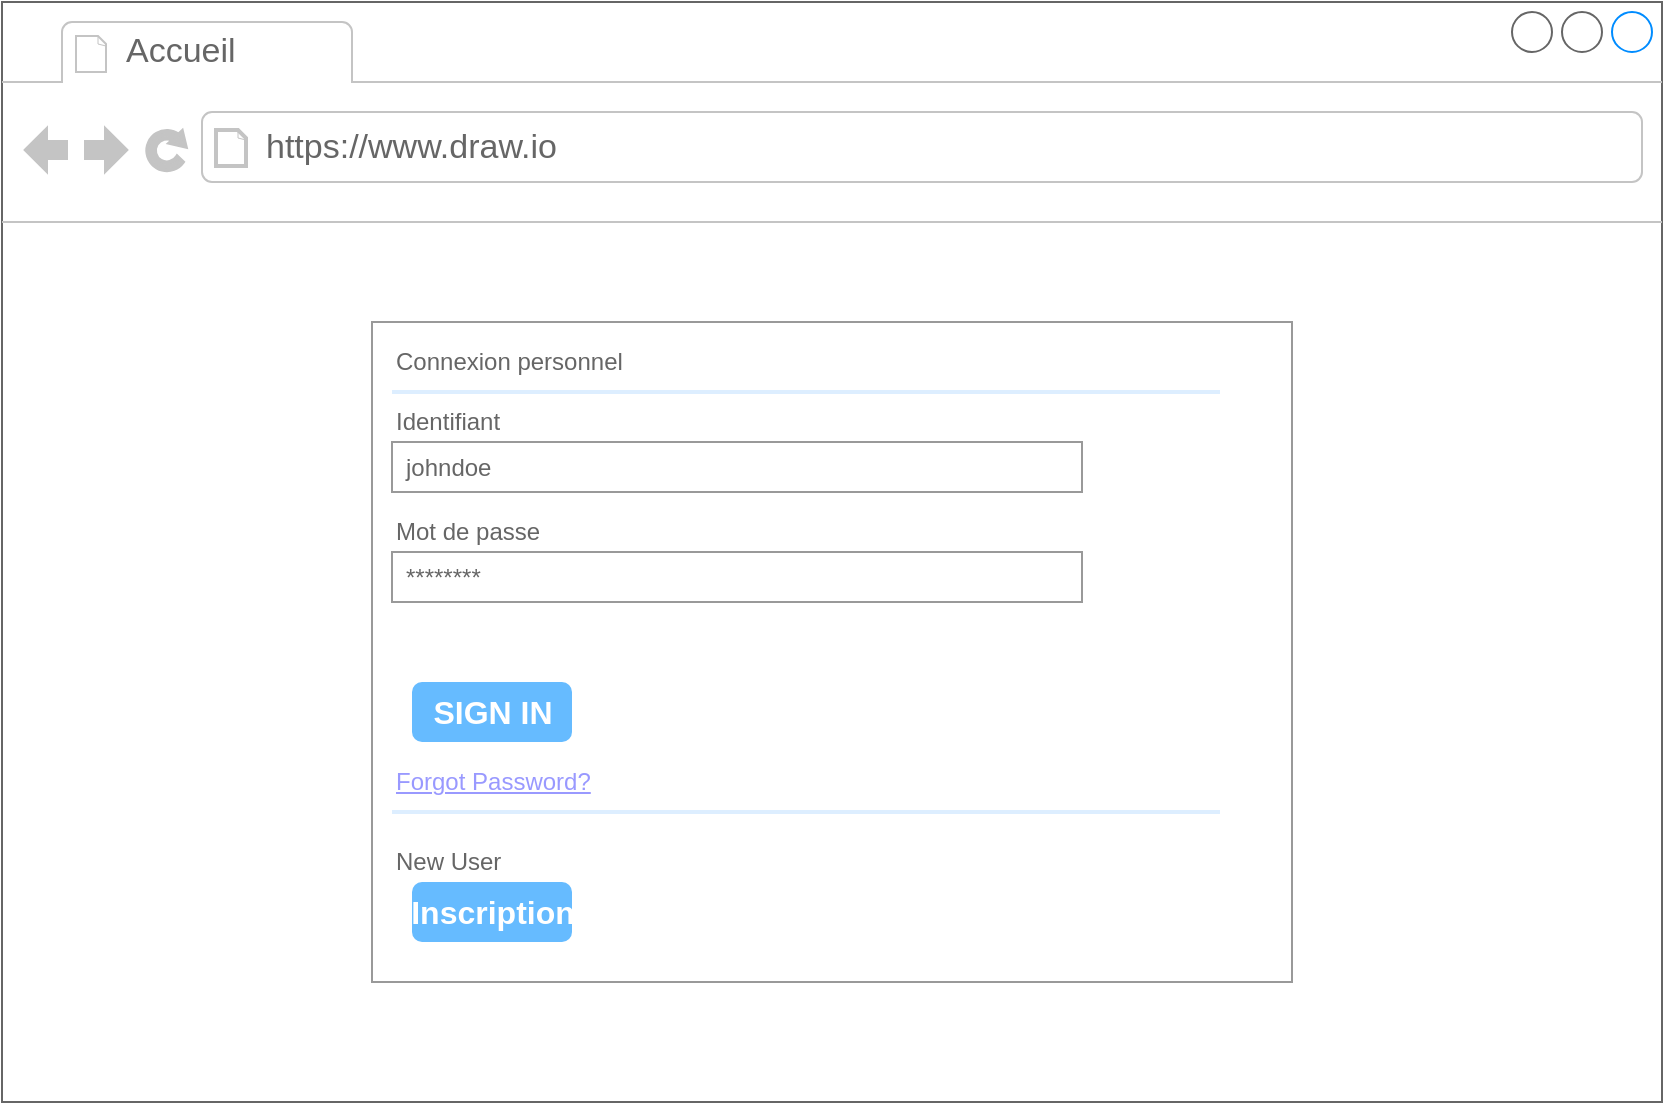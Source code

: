<mxfile version="15.5.4" type="embed" pages="8"><diagram id="23iRSUPoRavnBvh4doch" name="Accueil"><mxGraphModel dx="885" dy="395" grid="1" gridSize="10" guides="1" tooltips="1" connect="1" arrows="1" fold="1" page="1" pageScale="1" pageWidth="827" pageHeight="1169" math="0" shadow="0"><root><mxCell id="0"/><mxCell id="1" parent="0"/><mxCell id="2" value="" style="strokeWidth=1;shadow=0;dashed=0;align=center;html=1;shape=mxgraph.mockup.containers.browserWindow;rSize=0;strokeColor=#666666;strokeColor2=#008cff;strokeColor3=#c4c4c4;mainText=,;recursiveResize=0;" parent="1" vertex="1"><mxGeometry y="120" width="830" height="550" as="geometry"/></mxCell><mxCell id="3" value="Accueil" style="strokeWidth=1;shadow=0;dashed=0;align=center;html=1;shape=mxgraph.mockup.containers.anchor;fontSize=17;fontColor=#666666;align=left;" parent="2" vertex="1"><mxGeometry x="60" y="12" width="110" height="26" as="geometry"/></mxCell><mxCell id="4" value="https://www.draw.io" style="strokeWidth=1;shadow=0;dashed=0;align=center;html=1;shape=mxgraph.mockup.containers.anchor;rSize=0;fontSize=17;fontColor=#666666;align=left;" parent="2" vertex="1"><mxGeometry x="130" y="60" width="250" height="26" as="geometry"/></mxCell><mxCell id="5" value="" style="strokeWidth=1;shadow=0;dashed=0;align=center;html=1;shape=mxgraph.mockup.forms.rrect;rSize=0;strokeColor=#999999;fillColor=#ffffff;" parent="2" vertex="1"><mxGeometry x="185" y="160" width="460" height="330" as="geometry"/></mxCell><mxCell id="6" value="Connexion personnel" style="strokeWidth=1;shadow=0;dashed=0;align=center;html=1;shape=mxgraph.mockup.forms.anchor;fontSize=12;fontColor=#666666;align=left;resizeWidth=1;spacingLeft=0;" parent="5" vertex="1"><mxGeometry width="230" height="20" relative="1" as="geometry"><mxPoint x="10" y="10" as="offset"/></mxGeometry></mxCell><mxCell id="7" value="" style="shape=line;strokeColor=#ddeeff;strokeWidth=2;html=1;resizeWidth=1;" parent="5" vertex="1"><mxGeometry width="414" height="10" relative="1" as="geometry"><mxPoint x="10" y="30" as="offset"/></mxGeometry></mxCell><mxCell id="8" value="Identifiant" style="strokeWidth=1;shadow=0;dashed=0;align=center;html=1;shape=mxgraph.mockup.forms.anchor;fontSize=12;fontColor=#666666;align=left;resizeWidth=1;spacingLeft=0;" parent="5" vertex="1"><mxGeometry width="230" height="20" relative="1" as="geometry"><mxPoint x="10" y="40" as="offset"/></mxGeometry></mxCell><mxCell id="9" value="johndoe" style="strokeWidth=1;shadow=0;dashed=0;align=center;html=1;shape=mxgraph.mockup.forms.rrect;rSize=0;strokeColor=#999999;fontColor=#666666;align=left;spacingLeft=5;resizeWidth=1;" parent="5" vertex="1"><mxGeometry width="345" height="25" relative="1" as="geometry"><mxPoint x="10" y="60" as="offset"/></mxGeometry></mxCell><mxCell id="10" value="Mot de passe" style="strokeWidth=1;shadow=0;dashed=0;align=center;html=1;shape=mxgraph.mockup.forms.anchor;fontSize=12;fontColor=#666666;align=left;resizeWidth=1;spacingLeft=0;" parent="5" vertex="1"><mxGeometry width="230" height="20" relative="1" as="geometry"><mxPoint x="10" y="95" as="offset"/></mxGeometry></mxCell><mxCell id="11" value="********" style="strokeWidth=1;shadow=0;dashed=0;align=center;html=1;shape=mxgraph.mockup.forms.rrect;rSize=0;strokeColor=#999999;fontColor=#666666;align=left;spacingLeft=5;resizeWidth=1;" parent="5" vertex="1"><mxGeometry width="345" height="25" relative="1" as="geometry"><mxPoint x="10" y="115" as="offset"/></mxGeometry></mxCell><mxCell id="12" value="SIGN IN" style="strokeWidth=1;shadow=0;dashed=0;align=center;html=1;shape=mxgraph.mockup.forms.rrect;rSize=5;strokeColor=none;fontColor=#ffffff;fillColor=#66bbff;fontSize=16;fontStyle=1;" parent="5" vertex="1"><mxGeometry y="1" width="80" height="30" relative="1" as="geometry"><mxPoint x="20" y="-150" as="offset"/></mxGeometry></mxCell><mxCell id="13" value="Forgot Password?" style="strokeWidth=1;shadow=0;dashed=0;align=center;html=1;shape=mxgraph.mockup.forms.anchor;fontSize=12;fontColor=#9999ff;align=left;spacingLeft=0;fontStyle=4;resizeWidth=1;" parent="5" vertex="1"><mxGeometry y="1" width="345" height="20" relative="1" as="geometry"><mxPoint x="10" y="-110" as="offset"/></mxGeometry></mxCell><mxCell id="14" value="" style="shape=line;strokeColor=#ddeeff;strokeWidth=2;html=1;resizeWidth=1;" parent="5" vertex="1"><mxGeometry y="1" width="414" height="10" relative="1" as="geometry"><mxPoint x="10" y="-90" as="offset"/></mxGeometry></mxCell><mxCell id="15" value="New User" style="strokeWidth=1;shadow=0;dashed=0;align=center;html=1;shape=mxgraph.mockup.forms.anchor;fontSize=12;fontColor=#666666;align=left;spacingLeft=0;resizeWidth=1;" parent="5" vertex="1"><mxGeometry y="1" width="345" height="20" relative="1" as="geometry"><mxPoint x="10" y="-70" as="offset"/></mxGeometry></mxCell><mxCell id="16" value="Inscription" style="strokeWidth=1;shadow=0;dashed=0;align=center;html=1;shape=mxgraph.mockup.forms.rrect;rSize=5;strokeColor=none;fontColor=#ffffff;fillColor=#66bbff;fontSize=16;fontStyle=1;" parent="5" vertex="1"><mxGeometry y="1" width="80" height="30" relative="1" as="geometry"><mxPoint x="20" y="-50" as="offset"/></mxGeometry></mxCell></root></mxGraphModel></diagram><diagram id="w1JVWfdvNgA58QYvT9Tp" name="usager"><mxGraphModel dx="1735" dy="395" grid="1" gridSize="10" guides="1" tooltips="1" connect="1" arrows="1" fold="1" page="1" pageScale="1" pageWidth="850" pageHeight="1100" math="0" shadow="0"><root><mxCell id="FXogF5825aY5okPWwUbB-0"/><mxCell id="FXogF5825aY5okPWwUbB-1" parent="FXogF5825aY5okPWwUbB-0"/><mxCell id="FXogF5825aY5okPWwUbB-2" value="" style="strokeWidth=1;shadow=0;dashed=0;align=center;html=1;shape=mxgraph.mockup.containers.browserWindow;rSize=0;strokeColor=#666666;strokeColor2=#008cff;strokeColor3=#c4c4c4;mainText=,;recursiveResize=0;" parent="FXogF5825aY5okPWwUbB-1" vertex="1"><mxGeometry x="-740" y="40" width="850" height="550" as="geometry"/></mxCell><mxCell id="FXogF5825aY5okPWwUbB-3" value="Gestion usagé" style="strokeWidth=1;shadow=0;dashed=0;align=center;html=1;shape=mxgraph.mockup.containers.anchor;fontSize=17;fontColor=#666666;align=left;" parent="FXogF5825aY5okPWwUbB-2" vertex="1"><mxGeometry x="60" y="12" width="110" height="26" as="geometry"/></mxCell><mxCell id="FXogF5825aY5okPWwUbB-4" value="https://www.draw.io" style="strokeWidth=1;shadow=0;dashed=0;align=center;html=1;shape=mxgraph.mockup.containers.anchor;rSize=0;fontSize=17;fontColor=#666666;align=left;" parent="FXogF5825aY5okPWwUbB-2" vertex="1"><mxGeometry x="130" y="60" width="250" height="26" as="geometry"/></mxCell><mxCell id="h6m-qADMqnZgZN6OXdv6-3" value="Numéro carte" style="html=1;shadow=0;dashed=0;shape=mxgraph.bootstrap.rrect;rSize=5;strokeColor=#CED4DA;html=1;whiteSpace=wrap;fillColor=#FFFFFF;fontColor=#7D868C;align=left;spacingLeft=0;spacing=15;fontSize=14;" parent="FXogF5825aY5okPWwUbB-2" vertex="1"><mxGeometry x="30" y="368" width="800" height="40" as="geometry"/></mxCell><mxCell id="h6m-qADMqnZgZN6OXdv6-4" value="&lt;a href=&quot;data:page/id,OX6uhfGl7QoH1h6OVBTH&quot;&gt;Button&lt;/a&gt;" style="html=1;shadow=0;dashed=0;shape=mxgraph.bootstrap.rightButton;strokeColor=#6C757D;gradientColor=inherit;fontColor=inherit;fillColor=inherit;rSize=5;perimeter=none;whiteSpace=wrap;resizeHeight=1;fontSize=14;" parent="h6m-qADMqnZgZN6OXdv6-3" vertex="1"><mxGeometry x="1" width="70" height="40" relative="1" as="geometry"><mxPoint x="-70" as="offset"/></mxGeometry></mxCell><mxCell id="_HGGulNDujiczVlN-006-0" value="&lt;a href=&quot;data:page/id,KjxrHHM_2eM6QNUSWkjc&quot;&gt;Inscrire usager&lt;/a&gt;" style="html=1;shadow=0;dashed=0;shape=mxgraph.bootstrap.rrect;rSize=5;strokeColor=none;strokeWidth=1;fillColor=#33A64C;fontColor=#FFFFFF;whiteSpace=wrap;align=center;verticalAlign=middle;spacingLeft=0;fontStyle=0;fontSize=16;spacing=5;" parent="FXogF5825aY5okPWwUbB-2" vertex="1"><mxGeometry x="180" y="488" width="460" height="40" as="geometry"/></mxCell><mxCell id="h6m-qADMqnZgZN6OXdv6-0" value="" style="rounded=0;whiteSpace=wrap;html=1;" parent="FXogF5825aY5okPWwUbB-2" vertex="1"><mxGeometry x="290" y="168" width="220" height="110" as="geometry"/></mxCell><mxCell id="h6m-qADMqnZgZN6OXdv6-1" value="" style="endArrow=none;html=1;rounded=0;exitX=0;exitY=0.5;exitDx=0;exitDy=0;entryX=1;entryY=0.5;entryDx=0;entryDy=0;" parent="FXogF5825aY5okPWwUbB-2" source="h6m-qADMqnZgZN6OXdv6-0" target="h6m-qADMqnZgZN6OXdv6-0" edge="1"><mxGeometry width="50" height="50" relative="1" as="geometry"><mxPoint x="420" y="178" as="sourcePoint"/><mxPoint x="470" y="128" as="targetPoint"/></mxGeometry></mxCell><mxCell id="h6m-qADMqnZgZN6OXdv6-5" value="nom" style="html=1;shadow=0;dashed=0;shape=mxgraph.bootstrap.rrect;rSize=5;strokeColor=#CED4DA;html=1;whiteSpace=wrap;fillColor=#FFFFFF;fontColor=#7D868C;align=left;spacingLeft=0;spacing=15;fontSize=14;" parent="FXogF5825aY5okPWwUbB-2" vertex="1"><mxGeometry x="30" y="298" width="800" height="40" as="geometry"/></mxCell><mxCell id="h6m-qADMqnZgZN6OXdv6-6" value="&lt;a href=&quot;data:page/id,OX6uhfGl7QoH1h6OVBTH&quot;&gt;Button&lt;/a&gt;" style="html=1;shadow=0;dashed=0;shape=mxgraph.bootstrap.rightButton;strokeColor=#6C757D;gradientColor=inherit;fontColor=inherit;fillColor=inherit;rSize=5;perimeter=none;whiteSpace=wrap;resizeHeight=1;fontSize=14;" parent="h6m-qADMqnZgZN6OXdv6-5" vertex="1"><mxGeometry x="1" width="70" height="40" relative="1" as="geometry"><mxPoint x="-70" as="offset"/></mxGeometry></mxCell><mxCell id="h6m-qADMqnZgZN6OXdv6-2" value="scan QR CODE" style="text;html=1;strokeColor=none;fillColor=none;align=center;verticalAlign=middle;whiteSpace=wrap;rounded=0;" parent="FXogF5825aY5okPWwUbB-2" vertex="1"><mxGeometry x="330" y="190" width="140" height="20" as="geometry"/></mxCell></root></mxGraphModel></diagram><diagram id="OX6uhfGl7QoH1h6OVBTH" name="ficheusager"><mxGraphModel dx="1735" dy="395" grid="1" gridSize="10" guides="1" tooltips="1" connect="1" arrows="1" fold="1" page="1" pageScale="1" pageWidth="850" pageHeight="1100" math="0" shadow="0"><root><mxCell id="lnm83Jf3yszPMnmssqCx-0"/><mxCell id="lnm83Jf3yszPMnmssqCx-1" parent="lnm83Jf3yszPMnmssqCx-0"/><mxCell id="ghShu6xjzQOwhjPBkqk_-0" value="" style="strokeWidth=1;shadow=0;dashed=0;align=center;html=1;shape=mxgraph.mockup.containers.browserWindow;rSize=0;strokeColor=#666666;strokeColor2=#008cff;strokeColor3=#c4c4c4;mainText=,;recursiveResize=0;" parent="lnm83Jf3yszPMnmssqCx-1" vertex="1"><mxGeometry x="-810" y="50" width="850" height="550" as="geometry"/></mxCell><mxCell id="ghShu6xjzQOwhjPBkqk_-1" value="fiche usagé" style="strokeWidth=1;shadow=0;dashed=0;align=center;html=1;shape=mxgraph.mockup.containers.anchor;fontSize=17;fontColor=#666666;align=left;" parent="ghShu6xjzQOwhjPBkqk_-0" vertex="1"><mxGeometry x="60" y="12" width="110" height="26" as="geometry"/></mxCell><mxCell id="ghShu6xjzQOwhjPBkqk_-2" value="https://www.draw.io" style="strokeWidth=1;shadow=0;dashed=0;align=center;html=1;shape=mxgraph.mockup.containers.anchor;rSize=0;fontSize=17;fontColor=#666666;align=left;" parent="ghShu6xjzQOwhjPBkqk_-0" vertex="1"><mxGeometry x="130" y="60" width="250" height="26" as="geometry"/></mxCell><mxCell id="2oab3P20DJ9sjXhleJqS-1" value="&lt;b&gt;&lt;font style=&quot;font-size: 20px&quot;&gt;Caumartin François-regis&lt;/font&gt;&lt;/b&gt;&lt;br style=&quot;font-size: 14px&quot;&gt;&lt;br style=&quot;font-size: 14px&quot;&gt;Adresse : 1 rue de la rue&lt;br&gt;Téléphone : 0612458452&lt;br&gt;Email : blabla@gmail.com&lt;br&gt;Cotisation : &lt;font color=&quot;#45ff30&quot;&gt;Payé&lt;/font&gt;" style="html=1;shadow=0;dashed=0;shape=mxgraph.bootstrap.rrect;rSize=5;strokeColor=#DFDFDF;html=1;whiteSpace=wrap;fillColor=#ffffff;fontColor=#000000;verticalAlign=bottom;align=left;spacing=20;spacingBottom=50;fontSize=14;" parent="ghShu6xjzQOwhjPBkqk_-0" vertex="1"><mxGeometry x="170" y="150" width="450" height="350" as="geometry"/></mxCell><mxCell id="2oab3P20DJ9sjXhleJqS-2" value="Image cap" style="html=1;shadow=0;dashed=0;shape=mxgraph.bootstrap.topButton;rSize=5;perimeter=none;whiteSpace=wrap;fillColor=#868E96;strokeColor=#DFDFDF;fontColor=#DEE2E6;resizeWidth=1;fontSize=18;" parent="2oab3P20DJ9sjXhleJqS-1" vertex="1"><mxGeometry width="450" height="130" relative="1" as="geometry"/></mxCell><mxCell id="2oab3P20DJ9sjXhleJqS-4" value="" style="verticalLabelPosition=bottom;shadow=0;dashed=0;align=center;html=1;verticalAlign=top;strokeWidth=1;shape=mxgraph.mockup.containers.userMale;strokeColor=#666666;strokeColor2=#008cff;" parent="2oab3P20DJ9sjXhleJqS-1" vertex="1"><mxGeometry x="175" y="20" width="100" height="100" as="geometry"/></mxCell><mxCell id="kaU-ZSdpwHu6HJQJA0Ot-0" value="&lt;a href=&quot;data:page/id,0gfUGkicTyVOMrKClN29&quot;&gt;Liste des emprunt&lt;/a&gt;" style="html=1;shadow=0;dashed=0;shape=mxgraph.bootstrap.rrect;rSize=5;strokeColor=#0085FC;strokeWidth=1;fillColor=none;fontColor=#0085FC;whiteSpace=wrap;align=center;verticalAlign=middle;spacingLeft=0;fontStyle=0;fontSize=16;spacing=5;" parent="2oab3P20DJ9sjXhleJqS-1" vertex="1"><mxGeometry x="140" y="300" width="170" height="40" as="geometry"/></mxCell></root></mxGraphModel></diagram><diagram id="KjxrHHM_2eM6QNUSWkjc" name="inscription"><mxGraphModel dx="1735" dy="395" grid="1" gridSize="10" guides="1" tooltips="1" connect="1" arrows="1" fold="1" page="1" pageScale="1" pageWidth="850" pageHeight="1100" math="0" shadow="0"><root><mxCell id="lxC9ooLhPMSoBG4TC0MF-0"/><mxCell id="lxC9ooLhPMSoBG4TC0MF-1" parent="lxC9ooLhPMSoBG4TC0MF-0"/><mxCell id="eMYjor7YTMWKHNJYUMc8-0" value="" style="strokeWidth=1;shadow=0;dashed=0;align=center;html=1;shape=mxgraph.mockup.containers.browserWindow;rSize=0;strokeColor=#666666;strokeColor2=#008cff;strokeColor3=#c4c4c4;mainText=,;recursiveResize=0;" parent="lxC9ooLhPMSoBG4TC0MF-1" vertex="1"><mxGeometry x="-760" y="40" width="850" height="550" as="geometry"/></mxCell><mxCell id="eMYjor7YTMWKHNJYUMc8-1" value="inscription" style="strokeWidth=1;shadow=0;dashed=0;align=center;html=1;shape=mxgraph.mockup.containers.anchor;fontSize=17;fontColor=#666666;align=left;" parent="eMYjor7YTMWKHNJYUMc8-0" vertex="1"><mxGeometry x="60" y="12" width="110" height="26" as="geometry"/></mxCell><mxCell id="eMYjor7YTMWKHNJYUMc8-2" value="https://www.draw.io" style="strokeWidth=1;shadow=0;dashed=0;align=center;html=1;shape=mxgraph.mockup.containers.anchor;rSize=0;fontSize=17;fontColor=#666666;align=left;" parent="eMYjor7YTMWKHNJYUMc8-0" vertex="1"><mxGeometry x="130" y="60" width="250" height="26" as="geometry"/></mxCell><mxCell id="eMYjor7YTMWKHNJYUMc8-5" value="Inscrire usager" style="html=1;shadow=0;dashed=0;shape=mxgraph.bootstrap.rrect;rSize=5;strokeColor=none;strokeWidth=1;fillColor=#33A64C;fontColor=#FFFFFF;whiteSpace=wrap;align=center;verticalAlign=middle;spacingLeft=0;fontStyle=0;fontSize=16;spacing=5;" parent="eMYjor7YTMWKHNJYUMc8-0" vertex="1"><mxGeometry x="240" y="420" width="460" height="40" as="geometry"/></mxCell><mxCell id="gKuqe2a1UbL4kg9QJDFM-0" value="Nom" style="fillColor=none;strokeColor=none;align=left;fontSize=14;fontColor=#777777;" parent="eMYjor7YTMWKHNJYUMc8-0" vertex="1"><mxGeometry x="40" y="160" width="200" height="30" as="geometry"/></mxCell><mxCell id="gKuqe2a1UbL4kg9QJDFM-1" value="" style="html=1;shadow=0;dashed=0;shape=mxgraph.bootstrap.rrect;rSize=5;fillColor=none;strokeColor=#999999;align=left;spacing=15;fontSize=14;fontColor=#6C767D;" parent="eMYjor7YTMWKHNJYUMc8-0" vertex="1"><mxGeometry x="240" y="160" width="600" height="30" as="geometry"/></mxCell><mxCell id="gKuqe2a1UbL4kg9QJDFM-2" value="Prenom" style="fillColor=none;strokeColor=none;align=left;fontSize=14;fontColor=#777777;" parent="eMYjor7YTMWKHNJYUMc8-0" vertex="1"><mxGeometry x="40" y="200" width="200" height="30" as="geometry"/></mxCell><mxCell id="gKuqe2a1UbL4kg9QJDFM-3" value="" style="html=1;shadow=0;dashed=0;shape=mxgraph.bootstrap.rrect;rSize=5;fillColor=none;strokeColor=#999999;align=left;spacing=15;fontSize=14;fontColor=#6C767D;" parent="eMYjor7YTMWKHNJYUMc8-0" vertex="1"><mxGeometry x="240" y="200" width="600" height="30" as="geometry"/></mxCell><mxCell id="gKuqe2a1UbL4kg9QJDFM-11" value="Adresse" style="fillColor=none;strokeColor=none;align=left;fontSize=14;fontColor=#777777;" parent="lxC9ooLhPMSoBG4TC0MF-1" vertex="1"><mxGeometry x="-718" y="282" width="200" height="30" as="geometry"/></mxCell><mxCell id="gKuqe2a1UbL4kg9QJDFM-12" value="" style="html=1;shadow=0;dashed=0;shape=mxgraph.bootstrap.rrect;rSize=5;fillColor=none;strokeColor=#999999;align=left;spacing=15;fontSize=14;fontColor=#6C767D;" parent="lxC9ooLhPMSoBG4TC0MF-1" vertex="1"><mxGeometry x="-518" y="282" width="600" height="30" as="geometry"/></mxCell><mxCell id="gKuqe2a1UbL4kg9QJDFM-13" value="Téléphone" style="fillColor=none;strokeColor=none;align=left;fontSize=14;fontColor=#777777;" parent="lxC9ooLhPMSoBG4TC0MF-1" vertex="1"><mxGeometry x="-719" y="329" width="200" height="30" as="geometry"/></mxCell><mxCell id="gKuqe2a1UbL4kg9QJDFM-14" value="" style="html=1;shadow=0;dashed=0;shape=mxgraph.bootstrap.rrect;rSize=5;fillColor=none;strokeColor=#999999;align=left;spacing=15;fontSize=14;fontColor=#6C767D;" parent="lxC9ooLhPMSoBG4TC0MF-1" vertex="1"><mxGeometry x="-519" y="329" width="600" height="30" as="geometry"/></mxCell><mxCell id="gKuqe2a1UbL4kg9QJDFM-15" value="Email" style="fillColor=none;strokeColor=none;align=left;fontSize=14;fontColor=#777777;" parent="lxC9ooLhPMSoBG4TC0MF-1" vertex="1"><mxGeometry x="-719" y="372" width="200" height="30" as="geometry"/></mxCell><mxCell id="gKuqe2a1UbL4kg9QJDFM-16" value="" style="html=1;shadow=0;dashed=0;shape=mxgraph.bootstrap.rrect;rSize=5;fillColor=none;strokeColor=#999999;align=left;spacing=15;fontSize=14;fontColor=#6C767D;" parent="lxC9ooLhPMSoBG4TC0MF-1" vertex="1"><mxGeometry x="-519" y="372" width="600" height="30" as="geometry"/></mxCell></root></mxGraphModel></diagram><diagram id="0gfUGkicTyVOMrKClN29" name="liste emprunt"><mxGraphModel dx="2585" dy="395" grid="1" gridSize="10" guides="1" tooltips="1" connect="1" arrows="1" fold="1" page="1" pageScale="1" pageWidth="850" pageHeight="1100" math="0" shadow="0"><root><mxCell id="dlqEji8ataWkEKZirJb3-0"/><mxCell id="dlqEji8ataWkEKZirJb3-1" parent="dlqEji8ataWkEKZirJb3-0"/><mxCell id="dlqEji8ataWkEKZirJb3-2" value="" style="strokeWidth=1;shadow=0;dashed=0;align=center;html=1;shape=mxgraph.mockup.containers.browserWindow;rSize=0;strokeColor=#666666;strokeColor2=#008cff;strokeColor3=#c4c4c4;mainText=,;recursiveResize=0;" parent="dlqEji8ataWkEKZirJb3-1" vertex="1"><mxGeometry x="-860" y="20" width="850" height="550" as="geometry"/></mxCell><mxCell id="dlqEji8ataWkEKZirJb3-3" value="liste emprunt" style="strokeWidth=1;shadow=0;dashed=0;align=center;html=1;shape=mxgraph.mockup.containers.anchor;fontSize=17;fontColor=#666666;align=left;" parent="dlqEji8ataWkEKZirJb3-2" vertex="1"><mxGeometry x="60" y="12" width="110" height="26" as="geometry"/></mxCell><mxCell id="dlqEji8ataWkEKZirJb3-4" value="https://www.draw.io" style="strokeWidth=1;shadow=0;dashed=0;align=center;html=1;shape=mxgraph.mockup.containers.anchor;rSize=0;fontSize=17;fontColor=#666666;align=left;" parent="dlqEji8ataWkEKZirJb3-2" vertex="1"><mxGeometry x="130" y="60" width="250" height="26" as="geometry"/></mxCell><mxCell id="T4xxGBPOJEPPCbDHUaei-0" value="Liste des emprunt" style="shape=table;startSize=30;container=1;collapsible=0;childLayout=tableLayout;fixedRows=1;rowLines=0;fontStyle=1;align=center;pointerEvents=1;fontColor=#45FF30;" parent="dlqEji8ataWkEKZirJb3-2" vertex="1"><mxGeometry x="141" y="183" width="609" height="257" as="geometry"/></mxCell><mxCell id="T4xxGBPOJEPPCbDHUaei-1" value="" style="shape=partialRectangle;html=1;whiteSpace=wrap;collapsible=0;dropTarget=0;pointerEvents=1;fillColor=none;top=0;left=0;bottom=1;right=0;points=[[0,0.5],[1,0.5]];portConstraint=eastwest;fontColor=#45FF30;" parent="T4xxGBPOJEPPCbDHUaei-0" vertex="1"><mxGeometry y="30" width="609" height="30" as="geometry"/></mxCell><mxCell id="T4xxGBPOJEPPCbDHUaei-2" value="Titre" style="shape=partialRectangle;html=1;whiteSpace=wrap;connectable=0;fillColor=none;top=0;left=0;bottom=0;right=0;overflow=hidden;pointerEvents=1;fontColor=#45FF30;" parent="T4xxGBPOJEPPCbDHUaei-1" vertex="1"><mxGeometry width="400" height="30" as="geometry"><mxRectangle width="400" height="30" as="alternateBounds"/></mxGeometry></mxCell><mxCell id="T4xxGBPOJEPPCbDHUaei-3" value="Etat" style="shape=partialRectangle;html=1;whiteSpace=wrap;connectable=0;fillColor=none;top=0;left=0;bottom=0;right=0;align=left;spacingLeft=6;overflow=hidden;pointerEvents=1;fontColor=#45FF30;" parent="T4xxGBPOJEPPCbDHUaei-1" vertex="1"><mxGeometry x="400" width="209" height="30" as="geometry"><mxRectangle width="209" height="30" as="alternateBounds"/></mxGeometry></mxCell><mxCell id="T4xxGBPOJEPPCbDHUaei-4" value="" style="shape=partialRectangle;html=1;whiteSpace=wrap;collapsible=0;dropTarget=0;pointerEvents=1;fillColor=none;top=0;left=0;bottom=0;right=0;points=[[0,0.5],[1,0.5]];portConstraint=eastwest;fontColor=#45FF30;" parent="T4xxGBPOJEPPCbDHUaei-0" vertex="1"><mxGeometry y="60" width="609" height="30" as="geometry"/></mxCell><mxCell id="T4xxGBPOJEPPCbDHUaei-5" value="Livre1 BLALB" style="shape=partialRectangle;html=1;whiteSpace=wrap;connectable=0;fillColor=none;top=0;left=0;bottom=0;right=0;overflow=hidden;pointerEvents=1;fontColor=#45FF30;" parent="T4xxGBPOJEPPCbDHUaei-4" vertex="1"><mxGeometry width="400" height="30" as="geometry"><mxRectangle width="400" height="30" as="alternateBounds"/></mxGeometry></mxCell><mxCell id="T4xxGBPOJEPPCbDHUaei-6" value="Emprunté le 15/01/2022" style="shape=partialRectangle;html=1;whiteSpace=wrap;connectable=0;fillColor=none;top=0;left=0;bottom=0;right=0;align=left;spacingLeft=6;overflow=hidden;pointerEvents=1;fontColor=#45FF30;" parent="T4xxGBPOJEPPCbDHUaei-4" vertex="1"><mxGeometry x="400" width="209" height="30" as="geometry"><mxRectangle width="209" height="30" as="alternateBounds"/></mxGeometry></mxCell><mxCell id="T4xxGBPOJEPPCbDHUaei-7" value="" style="shape=partialRectangle;html=1;whiteSpace=wrap;collapsible=0;dropTarget=0;pointerEvents=1;fillColor=none;top=0;left=0;bottom=0;right=0;points=[[0,0.5],[1,0.5]];portConstraint=eastwest;fontColor=#45FF30;" parent="T4xxGBPOJEPPCbDHUaei-0" vertex="1"><mxGeometry y="90" width="609" height="30" as="geometry"/></mxCell><mxCell id="T4xxGBPOJEPPCbDHUaei-8" value="Livre2 blabla" style="shape=partialRectangle;html=1;whiteSpace=wrap;connectable=0;fillColor=none;top=0;left=0;bottom=0;right=0;overflow=hidden;pointerEvents=1;fontColor=#45FF30;" parent="T4xxGBPOJEPPCbDHUaei-7" vertex="1"><mxGeometry width="400" height="30" as="geometry"><mxRectangle width="400" height="30" as="alternateBounds"/></mxGeometry></mxCell><mxCell id="T4xxGBPOJEPPCbDHUaei-9" value="Rendu" style="shape=partialRectangle;html=1;whiteSpace=wrap;connectable=0;fillColor=none;top=0;left=0;bottom=0;right=0;align=left;spacingLeft=6;overflow=hidden;pointerEvents=1;fontColor=#45FF30;" parent="T4xxGBPOJEPPCbDHUaei-7" vertex="1"><mxGeometry x="400" width="209" height="30" as="geometry"><mxRectangle width="209" height="30" as="alternateBounds"/></mxGeometry></mxCell><mxCell id="QBoRf58XoX8tmUSzBev1-0" value="Ajouter un emprunt" style="html=1;shadow=0;dashed=0;shape=mxgraph.bootstrap.rrect;rSize=5;strokeColor=none;strokeWidth=1;fillColor=#33A64C;fontColor=#FFFFFF;whiteSpace=wrap;align=center;verticalAlign=middle;spacingLeft=0;fontStyle=0;fontSize=16;spacing=5;" parent="dlqEji8ataWkEKZirJb3-2" vertex="1"><mxGeometry x="569" y="473" width="181" height="40" as="geometry"/></mxCell></root></mxGraphModel></diagram><diagram id="fRvwG-QkmZGSm1hBkW84" name="ajoutemprunt"><mxGraphModel dx="1735" dy="395" grid="1" gridSize="10" guides="1" tooltips="1" connect="1" arrows="1" fold="1" page="1" pageScale="1" pageWidth="850" pageHeight="1100" math="0" shadow="0"><root><mxCell id="f6T1BwOD1uqiGZGF5Y5_-0"/><mxCell id="f6T1BwOD1uqiGZGF5Y5_-1" parent="f6T1BwOD1uqiGZGF5Y5_-0"/><mxCell id="BNr47WUss6pI84FSUfSS-0" value="" style="strokeWidth=1;shadow=0;dashed=0;align=center;html=1;shape=mxgraph.mockup.containers.browserWindow;rSize=0;strokeColor=#666666;strokeColor2=#008cff;strokeColor3=#c4c4c4;mainText=,;recursiveResize=0;" parent="f6T1BwOD1uqiGZGF5Y5_-1" vertex="1"><mxGeometry x="-720" y="30" width="850" height="660" as="geometry"/></mxCell><mxCell id="BNr47WUss6pI84FSUfSS-1" value="Ajout emprunt" style="strokeWidth=1;shadow=0;dashed=0;align=center;html=1;shape=mxgraph.mockup.containers.anchor;fontSize=17;fontColor=#666666;align=left;" parent="BNr47WUss6pI84FSUfSS-0" vertex="1"><mxGeometry x="60" y="12" width="110" height="26" as="geometry"/></mxCell><mxCell id="BNr47WUss6pI84FSUfSS-2" value="https://www.draw.io" style="strokeWidth=1;shadow=0;dashed=0;align=center;html=1;shape=mxgraph.mockup.containers.anchor;rSize=0;fontSize=17;fontColor=#666666;align=left;" parent="BNr47WUss6pI84FSUfSS-0" vertex="1"><mxGeometry x="130" y="60" width="250" height="26" as="geometry"/></mxCell><mxCell id="BNr47WUss6pI84FSUfSS-13" value="Ajouter un emprunt" style="html=1;shadow=0;dashed=0;shape=mxgraph.bootstrap.rrect;rSize=5;strokeColor=none;strokeWidth=1;fillColor=#33A64C;fontColor=#FFFFFF;whiteSpace=wrap;align=center;verticalAlign=middle;spacingLeft=0;fontStyle=0;fontSize=16;spacing=5;" parent="BNr47WUss6pI84FSUfSS-0" vertex="1"><mxGeometry x="338" y="574" width="181" height="40" as="geometry"/></mxCell><mxCell id="BNr47WUss6pI84FSUfSS-72" value="15/01/2022" style="rounded=1;arcSize=9;fillColor=none;align=left;spacingLeft=5;strokeColor=#DEE1E6;html=1;strokeWidth=2;fontColor=#596780;fontSize=12;sketch=1;hachureGap=4;pointerEvents=0;fontFamily=Architects Daughter;fontSource=https%3A%2F%2Ffonts.googleapis.com%2Fcss%3Ffamily%3DArchitects%2BDaughter;" parent="BNr47WUss6pI84FSUfSS-0" vertex="1"><mxGeometry x="170" y="300" width="650" height="33" as="geometry"/></mxCell><mxCell id="BNr47WUss6pI84FSUfSS-73" value="" style="shape=mxgraph.gmdl.calendar;fillColor=#5A6881;strokeColor=none;sketch=0;hachureGap=4;pointerEvents=0;fontFamily=Architects Daughter;fontSource=https%3A%2F%2Ffonts.googleapis.com%2Fcss%3Ffamily%3DArchitects%2BDaughter;fontSize=20;fontColor=#45FF30;" parent="BNr47WUss6pI84FSUfSS-72" vertex="1"><mxGeometry x="1" y="0.5" width="18" height="18" relative="1" as="geometry"><mxPoint x="-29" y="-9" as="offset"/></mxGeometry></mxCell><mxCell id="BNr47WUss6pI84FSUfSS-74" value="&lt;font color=&quot;#777777&quot; style=&quot;font-size: 14px&quot;&gt;Date d'emprunt&lt;/font&gt;" style="text;html=1;strokeColor=none;fillColor=none;align=center;verticalAlign=middle;whiteSpace=wrap;rounded=0;fontColor=#45FF30;" parent="BNr47WUss6pI84FSUfSS-0" vertex="1"><mxGeometry x="27" y="300" width="120" height="30" as="geometry"/></mxCell><mxCell id="BNr47WUss6pI84FSUfSS-75" value="100" style="html=1;shadow=0;dashed=0;shape=mxgraph.bootstrap.rrect;rSize=5;strokeColor=#CED4DA;html=1;whiteSpace=wrap;fillColor=#FFFFFF;fontColor=#7D868C;align=left;spacing=15;spacingLeft=40;fontSize=14;" parent="BNr47WUss6pI84FSUfSS-0" vertex="1"><mxGeometry x="170" y="461" width="647" height="40" as="geometry"/></mxCell><mxCell id="BNr47WUss6pI84FSUfSS-76" value="€" style="html=1;shadow=0;dashed=0;strokeColor=inherit;gradientColor=inherit;fontColor=inherit;fillColor=#E9ECEF;perimeter=none;whiteSpace=wrap;resizeHeight=1;fontSize=14;" parent="BNr47WUss6pI84FSUfSS-75" vertex="1"><mxGeometry x="1" width="40" height="40" relative="1" as="geometry"><mxPoint x="-40" as="offset"/></mxGeometry></mxCell><mxCell id="BNr47WUss6pI84FSUfSS-14" value="Usager" style="strokeColor=none;fillColor=none;fontColor=#777777;whiteSpace=wrap;align=left;verticalAlign=middle;fontStyle=0;fontSize=14;spacing=15;" parent="BNr47WUss6pI84FSUfSS-0" vertex="1"><mxGeometry x="27" y="200" width="150" height="40" as="geometry"/></mxCell><mxCell id="BNr47WUss6pI84FSUfSS-15" value="Caumartin François-regis" style="strokeColor=none;fillColor=none;fontColor=#777777;whiteSpace=wrap;align=left;verticalAlign=middle;fontStyle=0;fontSize=14;" parent="BNr47WUss6pI84FSUfSS-0" vertex="1"><mxGeometry x="201" y="200" width="189" height="40" as="geometry"/></mxCell><mxCell id="BNr47WUss6pI84FSUfSS-16" value="Côte document" style="strokeColor=none;fillColor=none;fontColor=#777777;whiteSpace=wrap;align=left;verticalAlign=middle;fontStyle=0;fontSize=14;spacing=15;" parent="BNr47WUss6pI84FSUfSS-0" vertex="1"><mxGeometry x="30" y="240" width="150" height="40" as="geometry"/></mxCell><mxCell id="BNr47WUss6pI84FSUfSS-17" value="" style="html=1;shadow=0;dashed=0;shape=mxgraph.bootstrap.rrect;rSize=5;strokeColor=#999999;fillColor=#ffffff;fontColor=#777777;whiteSpace=wrap;align=left;verticalAlign=middle;fontStyle=0;fontSize=14;spacing=15;" parent="BNr47WUss6pI84FSUfSS-0" vertex="1"><mxGeometry x="167" y="240" width="650" height="40" as="geometry"/></mxCell><mxCell id="BNr47WUss6pI84FSUfSS-102" value="&lt;font color=&quot;#777777&quot; style=&quot;font-size: 14px&quot;&gt;Type de document&lt;/font&gt;" style="text;html=1;strokeColor=none;fillColor=none;align=center;verticalAlign=middle;whiteSpace=wrap;rounded=0;fontColor=#45FF30;" parent="BNr47WUss6pI84FSUfSS-0" vertex="1"><mxGeometry x="30" y="370" width="120" height="30" as="geometry"/></mxCell><mxCell id="BNr47WUss6pI84FSUfSS-99" value="CD-ROM" style="html=1;shadow=0;dashed=0;shape=mxgraph.bootstrap.radioButton2;labelPosition=right;verticalLabelPosition=middle;align=left;verticalAlign=middle;gradientColor=#DEDEDE;fillColor=#EDEDED;checked=1;spacing=5;checkedFill=#0085FC;checkedStroke=#ffffff;sketch=0;fontSize=14;fontColor=#777777;" parent="BNr47WUss6pI84FSUfSS-0" vertex="1"><mxGeometry x="170" y="360" width="10" height="10" as="geometry"/></mxCell><mxCell id="BNr47WUss6pI84FSUfSS-101" value="Micro film" style="html=1;shadow=0;dashed=0;shape=mxgraph.bootstrap.radioButton2;labelPosition=right;verticalLabelPosition=middle;align=left;verticalAlign=middle;gradientColor=#DEDEDE;fillColor=#EDEDED;checked=0;spacing=5;fontColor=#6C767D;checkedFill=#0085FC;checkedStroke=#ffffff;sketch=0;fontSize=14;" parent="BNr47WUss6pI84FSUfSS-0" vertex="1"><mxGeometry x="170" y="406" width="10" height="10" as="geometry"/></mxCell><mxCell id="BNr47WUss6pI84FSUfSS-100" value="Livre" style="html=1;shadow=0;dashed=0;shape=mxgraph.bootstrap.radioButton2;labelPosition=right;verticalLabelPosition=middle;align=left;verticalAlign=middle;gradientColor=#DEDEDE;fillColor=#EDEDED;checked=0;spacing=5;checkedFill=#0085FC;checkedStroke=#ffffff;sketch=0;fontSize=14;fontColor=#777777;" parent="BNr47WUss6pI84FSUfSS-0" vertex="1"><mxGeometry x="170" y="380" width="10" height="10" as="geometry"/></mxCell><mxCell id="BNr47WUss6pI84FSUfSS-78" value="&lt;font color=&quot;#777777&quot; style=&quot;font-size: 14px&quot;&gt;Caution&lt;/font&gt;" style="text;html=1;strokeColor=none;fillColor=none;align=center;verticalAlign=middle;whiteSpace=wrap;rounded=0;fontColor=#45FF30;" parent="BNr47WUss6pI84FSUfSS-0" vertex="1"><mxGeometry x="40" y="466" width="120" height="30" as="geometry"/></mxCell></root></mxGraphModel></diagram><diagram id="mlHHW9gbJrZL9DC8OQVP" name="Ecran"><mxGraphModel dx="3223" dy="395" grid="1" gridSize="10" guides="1" tooltips="1" connect="1" arrows="1" fold="1" page="1" pageScale="1" pageWidth="1169" pageHeight="827" math="0" shadow="0"><root><mxCell id="BNKjnRDl1t-MDRnWOAxr-0"/><mxCell id="BNKjnRDl1t-MDRnWOAxr-1" parent="BNKjnRDl1t-MDRnWOAxr-0"/><mxCell id="Lw2hQx6UCXCTg2qY7nPX-0" value="" style="strokeWidth=1;shadow=0;dashed=0;align=center;html=1;shape=mxgraph.mockup.containers.browserWindow;rSize=0;strokeColor=#666666;strokeColor2=#008cff;strokeColor3=#c4c4c4;mainText=,;recursiveResize=0;" parent="BNKjnRDl1t-MDRnWOAxr-1" vertex="1"><mxGeometry x="-2260" y="30" width="850" height="660" as="geometry"/></mxCell><mxCell id="Lw2hQx6UCXCTg2qY7nPX-1" value="Ecran" style="strokeWidth=1;shadow=0;dashed=0;align=center;html=1;shape=mxgraph.mockup.containers.anchor;fontSize=17;fontColor=#666666;align=left;" parent="Lw2hQx6UCXCTg2qY7nPX-0" vertex="1"><mxGeometry x="60" y="12" width="140" height="26" as="geometry"/></mxCell><mxCell id="Lw2hQx6UCXCTg2qY7nPX-2" value="https://www.draw.io" style="strokeWidth=1;shadow=0;dashed=0;align=center;html=1;shape=mxgraph.mockup.containers.anchor;rSize=0;fontSize=17;fontColor=#666666;align=left;" parent="Lw2hQx6UCXCTg2qY7nPX-0" vertex="1"><mxGeometry x="130" y="60" width="250" height="26" as="geometry"/></mxCell><mxCell id="Lw2hQx6UCXCTg2qY7nPX-4" value="Disponibilité d'écran" style="shape=table;startSize=30;container=1;collapsible=0;childLayout=tableLayout;fixedRows=1;rowLines=0;fontStyle=1;align=center;pointerEvents=1;fontSize=14;fontColor=#777777;fillColor=#FFFFFF;" parent="Lw2hQx6UCXCTg2qY7nPX-0" vertex="1"><mxGeometry x="130" y="200" width="550" height="280" as="geometry"/></mxCell><mxCell id="Lw2hQx6UCXCTg2qY7nPX-5" value="" style="shape=partialRectangle;html=1;whiteSpace=wrap;collapsible=0;dropTarget=0;pointerEvents=1;fillColor=none;top=0;left=0;bottom=1;right=0;points=[[0,0.5],[1,0.5]];portConstraint=eastwest;fontSize=14;fontColor=#777777;" parent="Lw2hQx6UCXCTg2qY7nPX-4" vertex="1"><mxGeometry y="30" width="550" height="30" as="geometry"/></mxCell><mxCell id="Lw2hQx6UCXCTg2qY7nPX-6" value="Numéro" style="shape=partialRectangle;html=1;whiteSpace=wrap;connectable=0;fillColor=none;top=0;left=0;bottom=0;right=0;overflow=hidden;pointerEvents=1;fontSize=14;fontColor=#777777;" parent="Lw2hQx6UCXCTg2qY7nPX-5" vertex="1"><mxGeometry width="120" height="30" as="geometry"><mxRectangle width="120" height="30" as="alternateBounds"/></mxGeometry></mxCell><mxCell id="Lw2hQx6UCXCTg2qY7nPX-7" value="Etat" style="shape=partialRectangle;html=1;whiteSpace=wrap;connectable=0;fillColor=none;top=0;left=0;bottom=0;right=0;align=left;spacingLeft=6;overflow=hidden;pointerEvents=1;fontSize=14;fontColor=#777777;" parent="Lw2hQx6UCXCTg2qY7nPX-5" vertex="1"><mxGeometry x="120" width="430" height="30" as="geometry"><mxRectangle width="430" height="30" as="alternateBounds"/></mxGeometry></mxCell><mxCell id="Lw2hQx6UCXCTg2qY7nPX-8" value="" style="shape=partialRectangle;html=1;whiteSpace=wrap;collapsible=0;dropTarget=0;pointerEvents=1;fillColor=none;top=0;left=0;bottom=0;right=0;points=[[0,0.5],[1,0.5]];portConstraint=eastwest;fontSize=14;fontColor=#777777;" parent="Lw2hQx6UCXCTg2qY7nPX-4" vertex="1"><mxGeometry y="60" width="550" height="30" as="geometry"/></mxCell><mxCell id="Lw2hQx6UCXCTg2qY7nPX-9" value="1" style="shape=partialRectangle;html=1;whiteSpace=wrap;connectable=0;fillColor=none;top=0;left=0;bottom=0;right=0;overflow=hidden;pointerEvents=1;fontSize=14;fontColor=#777777;" parent="Lw2hQx6UCXCTg2qY7nPX-8" vertex="1"><mxGeometry width="120" height="30" as="geometry"><mxRectangle width="120" height="30" as="alternateBounds"/></mxGeometry></mxCell><mxCell id="Lw2hQx6UCXCTg2qY7nPX-10" value="&lt;font color=&quot;#45ff30&quot;&gt;Disponible&lt;/font&gt;" style="shape=partialRectangle;html=1;whiteSpace=wrap;connectable=0;fillColor=none;top=0;left=0;bottom=0;right=0;align=left;spacingLeft=6;overflow=hidden;pointerEvents=1;fontSize=14;fontColor=#777777;" parent="Lw2hQx6UCXCTg2qY7nPX-8" vertex="1"><mxGeometry x="120" width="430" height="30" as="geometry"><mxRectangle width="430" height="30" as="alternateBounds"/></mxGeometry></mxCell><mxCell id="Lw2hQx6UCXCTg2qY7nPX-11" value="" style="shape=partialRectangle;html=1;whiteSpace=wrap;collapsible=0;dropTarget=0;pointerEvents=1;fillColor=none;top=0;left=0;bottom=0;right=0;points=[[0,0.5],[1,0.5]];portConstraint=eastwest;fontSize=14;fontColor=#777777;" parent="Lw2hQx6UCXCTg2qY7nPX-4" vertex="1"><mxGeometry y="90" width="550" height="40" as="geometry"/></mxCell><mxCell id="Lw2hQx6UCXCTg2qY7nPX-12" value="2" style="shape=partialRectangle;html=1;whiteSpace=wrap;connectable=0;fillColor=none;top=0;left=0;bottom=0;right=0;overflow=hidden;pointerEvents=1;fontSize=14;fontColor=#777777;" parent="Lw2hQx6UCXCTg2qY7nPX-11" vertex="1"><mxGeometry width="120" height="40" as="geometry"><mxRectangle width="120" height="40" as="alternateBounds"/></mxGeometry></mxCell><mxCell id="Lw2hQx6UCXCTg2qY7nPX-13" value="&lt;font color=&quot;#ff3333&quot;&gt;Occupé&lt;/font&gt;" style="shape=partialRectangle;html=1;whiteSpace=wrap;connectable=0;fillColor=none;top=0;left=0;bottom=0;right=0;align=left;spacingLeft=6;overflow=hidden;pointerEvents=1;fontSize=14;fontColor=#777777;" parent="Lw2hQx6UCXCTg2qY7nPX-11" vertex="1"><mxGeometry x="120" width="430" height="40" as="geometry"><mxRectangle width="430" height="40" as="alternateBounds"/></mxGeometry></mxCell><mxCell id="Lw2hQx6UCXCTg2qY7nPX-14" value="3" style="shape=partialRectangle;html=1;whiteSpace=wrap;connectable=0;fillColor=none;top=0;left=0;bottom=0;right=0;overflow=hidden;pointerEvents=1;fontSize=14;fontColor=#777777;" parent="Lw2hQx6UCXCTg2qY7nPX-0" vertex="1"><mxGeometry x="132" y="320" width="123" height="40" as="geometry"><mxRectangle width="123" height="40" as="alternateBounds"/></mxGeometry></mxCell><mxCell id="Lw2hQx6UCXCTg2qY7nPX-15" value="4" style="shape=partialRectangle;html=1;whiteSpace=wrap;connectable=0;fillColor=none;top=0;left=0;bottom=0;right=0;overflow=hidden;pointerEvents=1;fontSize=14;fontColor=#777777;" parent="Lw2hQx6UCXCTg2qY7nPX-0" vertex="1"><mxGeometry x="132" y="353" width="123" height="40" as="geometry"><mxRectangle width="123" height="40" as="alternateBounds"/></mxGeometry></mxCell><mxCell id="Lw2hQx6UCXCTg2qY7nPX-16" value="5" style="shape=partialRectangle;html=1;whiteSpace=wrap;connectable=0;fillColor=none;top=0;left=0;bottom=0;right=0;overflow=hidden;pointerEvents=1;fontSize=14;fontColor=#777777;" parent="Lw2hQx6UCXCTg2qY7nPX-0" vertex="1"><mxGeometry x="132" y="381" width="123" height="40" as="geometry"><mxRectangle width="123" height="40" as="alternateBounds"/></mxGeometry></mxCell><mxCell id="Lw2hQx6UCXCTg2qY7nPX-17" value="6" style="shape=partialRectangle;html=1;whiteSpace=wrap;connectable=0;fillColor=none;top=0;left=0;bottom=0;right=0;overflow=hidden;pointerEvents=1;fontSize=14;fontColor=#777777;" parent="Lw2hQx6UCXCTg2qY7nPX-0" vertex="1"><mxGeometry x="132" y="416" width="123" height="40" as="geometry"><mxRectangle width="123" height="40" as="alternateBounds"/></mxGeometry></mxCell><mxCell id="Lw2hQx6UCXCTg2qY7nPX-18" value="&lt;font color=&quot;#45ff30&quot;&gt;Disponible&lt;/font&gt;" style="shape=partialRectangle;html=1;whiteSpace=wrap;connectable=0;fillColor=none;top=0;left=0;bottom=0;right=0;align=left;spacingLeft=6;overflow=hidden;pointerEvents=1;fontSize=14;fontColor=#777777;" parent="Lw2hQx6UCXCTg2qY7nPX-0" vertex="1"><mxGeometry x="254" y="324" width="427" height="30" as="geometry"><mxRectangle width="427" height="30" as="alternateBounds"/></mxGeometry></mxCell><mxCell id="Lw2hQx6UCXCTg2qY7nPX-19" value="&lt;font color=&quot;#45ff30&quot;&gt;Disponible&lt;/font&gt;" style="shape=partialRectangle;html=1;whiteSpace=wrap;connectable=0;fillColor=none;top=0;left=0;bottom=0;right=0;align=left;spacingLeft=6;overflow=hidden;pointerEvents=1;fontSize=14;fontColor=#777777;" parent="Lw2hQx6UCXCTg2qY7nPX-0" vertex="1"><mxGeometry x="254" y="356" width="427" height="30" as="geometry"><mxRectangle width="427" height="30" as="alternateBounds"/></mxGeometry></mxCell><mxCell id="Lw2hQx6UCXCTg2qY7nPX-20" value="&lt;font color=&quot;#ff3333&quot;&gt;Occupé&lt;/font&gt;" style="shape=partialRectangle;html=1;whiteSpace=wrap;connectable=0;fillColor=none;top=0;left=0;bottom=0;right=0;align=left;spacingLeft=6;overflow=hidden;pointerEvents=1;fontSize=14;fontColor=#777777;" parent="Lw2hQx6UCXCTg2qY7nPX-0" vertex="1"><mxGeometry x="255" y="382" width="427" height="40" as="geometry"><mxRectangle width="427" height="40" as="alternateBounds"/></mxGeometry></mxCell><mxCell id="Lw2hQx6UCXCTg2qY7nPX-21" value="&lt;font color=&quot;#ff3333&quot;&gt;Occupé&lt;/font&gt;" style="shape=partialRectangle;html=1;whiteSpace=wrap;connectable=0;fillColor=none;top=0;left=0;bottom=0;right=0;align=left;spacingLeft=6;overflow=hidden;pointerEvents=1;fontSize=14;fontColor=#777777;" parent="Lw2hQx6UCXCTg2qY7nPX-0" vertex="1"><mxGeometry x="253" y="418" width="427" height="40" as="geometry"><mxRectangle width="427" height="40" as="alternateBounds"/></mxGeometry></mxCell></root></mxGraphModel></diagram><diagram id="RCFn-dpr0I1L3yrwuapQ" name="misehorsservice"><mxGraphModel dx="2272" dy="697" grid="1" gridSize="10" guides="1" tooltips="1" connect="1" arrows="1" fold="1" page="1" pageScale="1" pageWidth="850" pageHeight="1100" math="0" shadow="0"><root><mxCell id="lViNH6ELN0raF1WTg4xp-0"/><mxCell id="lViNH6ELN0raF1WTg4xp-1" parent="lViNH6ELN0raF1WTg4xp-0"/><mxCell id="Vn18jhA7ZKi6i3RLXqQa-0" value="" style="strokeWidth=1;shadow=0;dashed=0;align=center;html=1;shape=mxgraph.mockup.containers.browserWindow;rSize=0;strokeColor=#666666;strokeColor2=#008cff;strokeColor3=#c4c4c4;mainText=,;recursiveResize=0;" parent="lViNH6ELN0raF1WTg4xp-1" vertex="1"><mxGeometry x="-770" y="10" width="850" height="660" as="geometry"/></mxCell><mxCell id="Vn18jhA7ZKi6i3RLXqQa-1" value="Mise hors service" style="strokeWidth=1;shadow=0;dashed=0;align=center;html=1;shape=mxgraph.mockup.containers.anchor;fontSize=17;fontColor=#666666;align=left;" parent="Vn18jhA7ZKi6i3RLXqQa-0" vertex="1"><mxGeometry x="30" y="12" width="30" height="26" as="geometry"/></mxCell><mxCell id="Vn18jhA7ZKi6i3RLXqQa-2" value="https://www.draw.io" style="strokeWidth=1;shadow=0;dashed=0;align=center;html=1;shape=mxgraph.mockup.containers.anchor;rSize=0;fontSize=17;fontColor=#666666;align=left;" parent="Vn18jhA7ZKi6i3RLXqQa-0" vertex="1"><mxGeometry x="130" y="60" width="250" height="26" as="geometry"/></mxCell><mxCell id="Vn18jhA7ZKi6i3RLXqQa-9" value="Mettre hors service" style="html=1;shadow=0;dashed=0;shape=mxgraph.bootstrap.rrect;rSize=5;strokeColor=none;strokeWidth=1;fillColor=#DB2843;fontColor=#FFFFFF;whiteSpace=wrap;align=left;verticalAlign=middle;spacingLeft=0;fontStyle=1;fontSize=14;spacing=5;" parent="Vn18jhA7ZKi6i3RLXqQa-0" vertex="1"><mxGeometry x="350" y="430" width="140" height="50" as="geometry"/></mxCell><mxCell id="Vn18jhA7ZKi6i3RLXqQa-16" value="Côte document" style="html=1;shadow=0;dashed=0;shape=mxgraph.bootstrap.rrect;rSize=5;strokeColor=#CED4DA;html=1;whiteSpace=wrap;fillColor=#FFFFFF;fontColor=#7D868C;align=left;spacingLeft=0;spacing=15;fontSize=14;" parent="Vn18jhA7ZKi6i3RLXqQa-0" vertex="1"><mxGeometry x="30" y="220" width="800" height="40" as="geometry"/></mxCell><mxCell id="SaYp_EOsB-3Tf24VyJuo-0" value="&lt;font style=&quot;font-size: 14px&quot;&gt;Type ressource&lt;/font&gt;" style="html=1;shadow=0;dashed=0;shape=mxgraph.bootstrap.rrect;rSize=5;strokeColor=#505050;strokeWidth=1;fillColor=#ffffff;fontColor=#777777;whiteSpace=wrap;align=left;verticalAlign=middle;fontStyle=0;fontSize=18;spacing=20;" parent="Vn18jhA7ZKi6i3RLXqQa-0" vertex="1"><mxGeometry x="30" y="308" width="800" height="44" as="geometry"/></mxCell><mxCell id="SaYp_EOsB-3Tf24VyJuo-1" value="" style="shape=triangle;direction=south;fillColor=#495057;strokeColor=none;perimeter=none;" parent="SaYp_EOsB-3Tf24VyJuo-0" vertex="1"><mxGeometry x="1" y="0.5" width="10" height="5" relative="1" as="geometry"><mxPoint x="-17" y="-2.5" as="offset"/></mxGeometry></mxCell></root></mxGraphModel></diagram></mxfile>